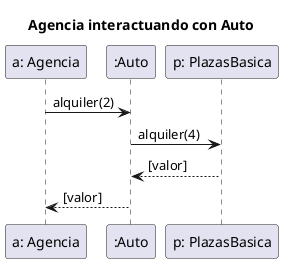 @startuml

title Agencia interactuando con Auto

"a: Agencia" -> ":Auto": alquiler(2)
":Auto" -> "p: PlazasBasica": alquiler(4)

"p: PlazasBasica" --> ":Auto": [valor]
"a: Agencia" <-- ":Auto": [valor]


@enduml